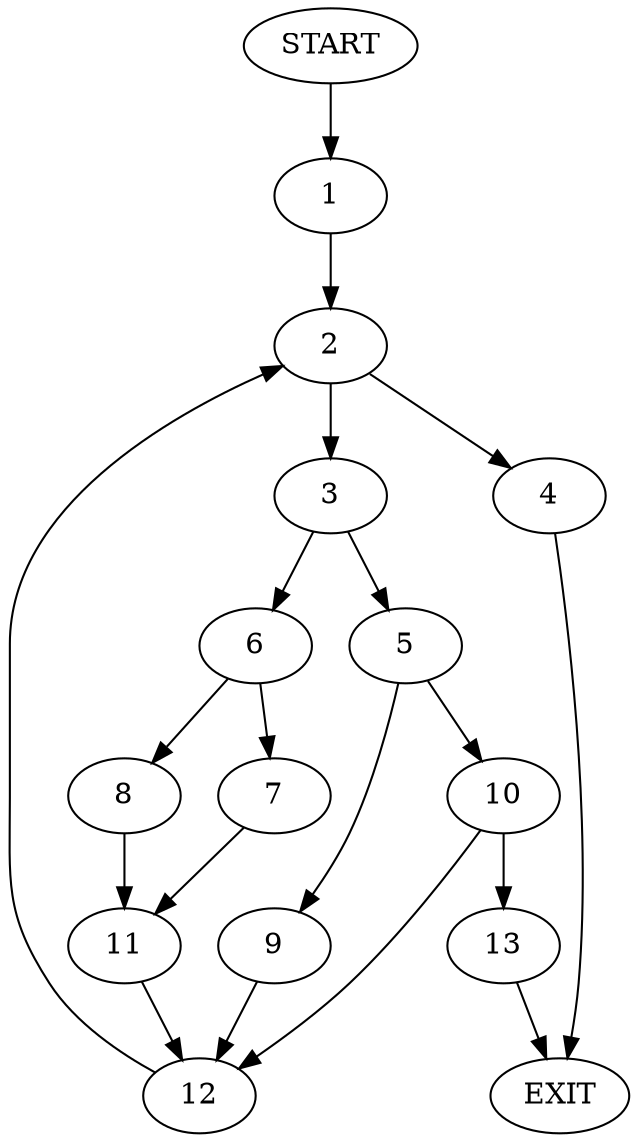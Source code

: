 digraph {
0 [label="START"]
14 [label="EXIT"]
0 -> 1
1 -> 2
2 -> 3
2 -> 4
3 -> 5
3 -> 6
4 -> 14
6 -> 7
6 -> 8
5 -> 9
5 -> 10
7 -> 11
8 -> 11
11 -> 12
12 -> 2
9 -> 12
10 -> 12
10 -> 13
13 -> 14
}
